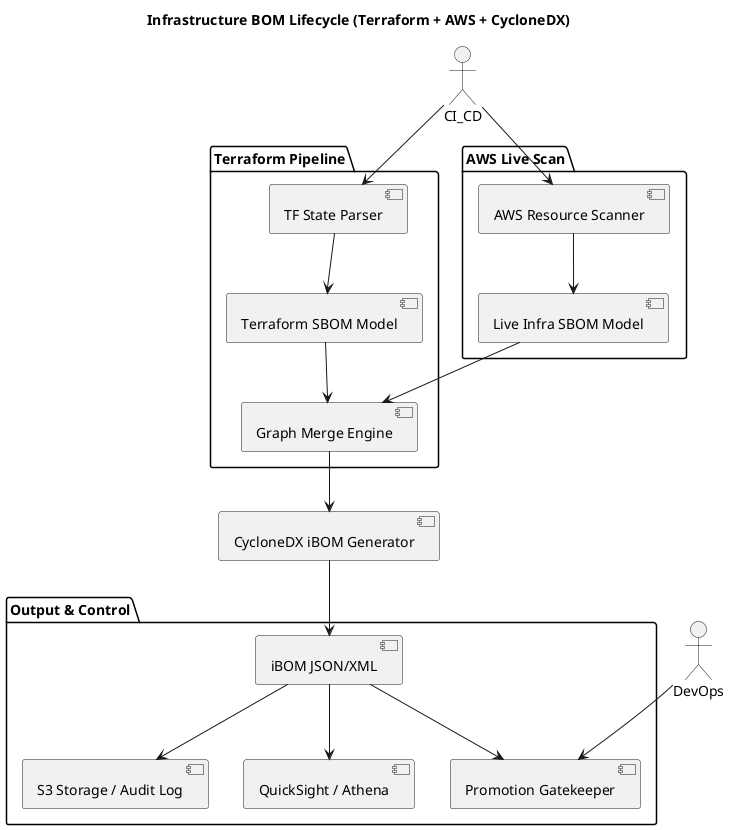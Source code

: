@startuml
title Infrastructure BOM Lifecycle (Terraform + AWS + CycloneDX)

actor CI_CD
actor DevOps

package "Terraform Pipeline" {
  [TF State Parser] --> [Terraform SBOM Model]
  [Terraform SBOM Model] --> [Graph Merge Engine]
}

package "AWS Live Scan" {
  [AWS Resource Scanner] --> [Live Infra SBOM Model]
  [Live Infra SBOM Model] --> [Graph Merge Engine]
}

[Graph Merge Engine] --> [CycloneDX iBOM Generator]

package "Output & Control" {
  [CycloneDX iBOM Generator] --> [iBOM JSON/XML]
  [iBOM JSON/XML] --> [Promotion Gatekeeper]
  [iBOM JSON/XML] --> [S3 Storage / Audit Log]
  [iBOM JSON/XML] --> [QuickSight / Athena]
}

CI_CD --> [TF State Parser]
CI_CD --> [AWS Resource Scanner]
DevOps --> [Promotion Gatekeeper]

@enduml
